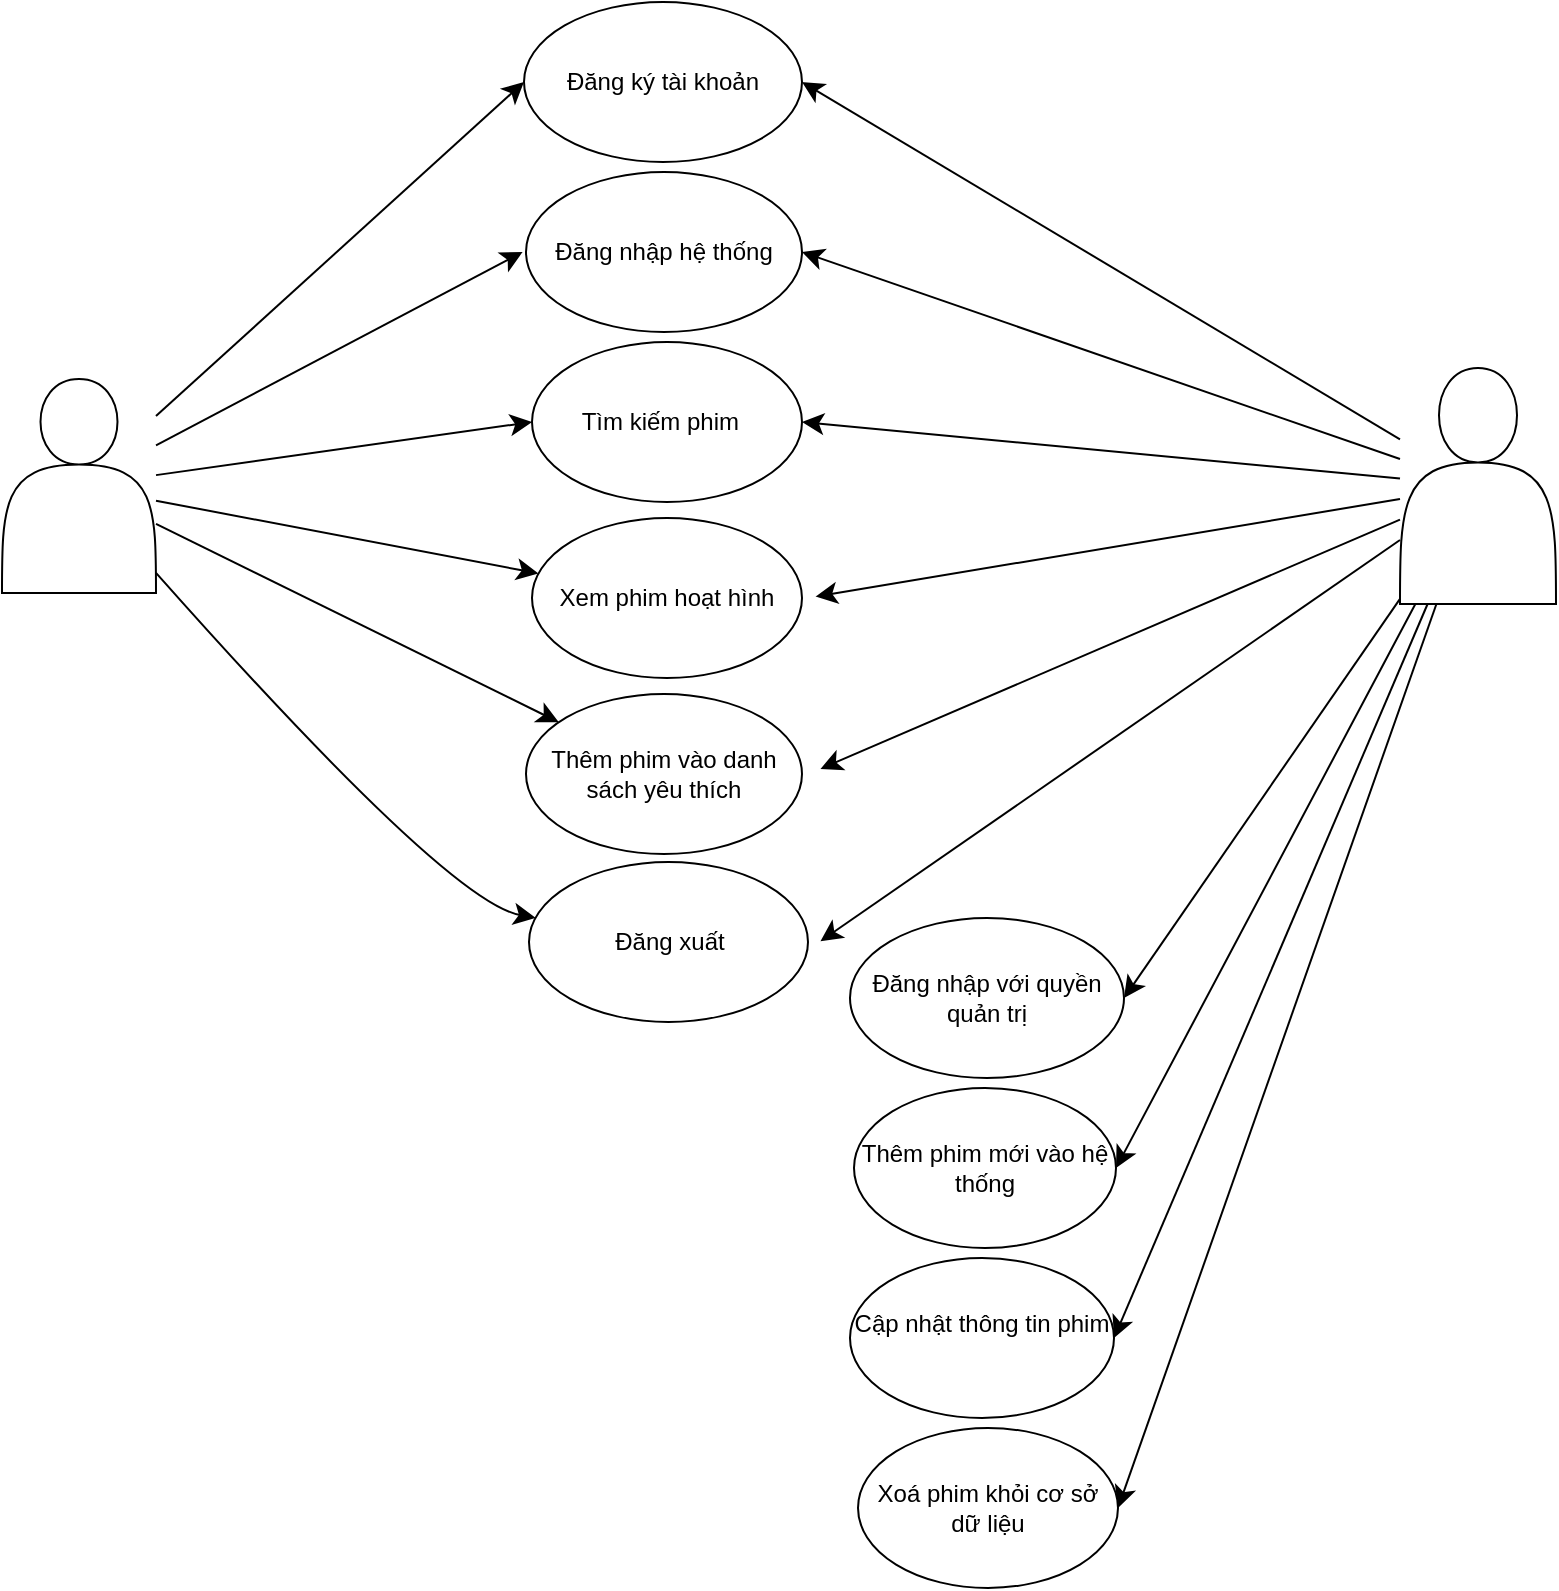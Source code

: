 <mxfile version="27.0.6">
  <diagram name="Trang-1" id="iMcsr0W5xGfjc64-EmFt">
    <mxGraphModel dx="1934" dy="952" grid="0" gridSize="10" guides="1" tooltips="1" connect="1" arrows="1" fold="1" page="0" pageScale="1" pageWidth="827" pageHeight="1169" math="0" shadow="0">
      <root>
        <mxCell id="0" />
        <mxCell id="1" parent="0" />
        <mxCell id="A8QyHBeWHMCHH-Z7mYhn-1" value="Xem phim hoạt hình" style="ellipse;whiteSpace=wrap;html=1;" vertex="1" parent="1">
          <mxGeometry x="143" y="657" width="135" height="80" as="geometry" />
        </mxCell>
        <mxCell id="A8QyHBeWHMCHH-Z7mYhn-3" value="Tìm kiếm phim&amp;nbsp;&amp;nbsp;" style="ellipse;whiteSpace=wrap;html=1;" vertex="1" parent="1">
          <mxGeometry x="143" y="569" width="135" height="80" as="geometry" />
        </mxCell>
        <mxCell id="A8QyHBeWHMCHH-Z7mYhn-4" value="Đăng nhập hệ thống" style="ellipse;whiteSpace=wrap;html=1;" vertex="1" parent="1">
          <mxGeometry x="140" y="484" width="138" height="80" as="geometry" />
        </mxCell>
        <mxCell id="A8QyHBeWHMCHH-Z7mYhn-5" value="Thêm phim vào danh sách yêu thích" style="ellipse;whiteSpace=wrap;html=1;" vertex="1" parent="1">
          <mxGeometry x="140" y="745" width="138" height="80" as="geometry" />
        </mxCell>
        <mxCell id="A8QyHBeWHMCHH-Z7mYhn-6" value="Đăng ký tài khoản" style="ellipse;whiteSpace=wrap;html=1;" vertex="1" parent="1">
          <mxGeometry x="139" y="399" width="139" height="80" as="geometry" />
        </mxCell>
        <mxCell id="A8QyHBeWHMCHH-Z7mYhn-7" value="Đăng xuất" style="ellipse;whiteSpace=wrap;html=1;" vertex="1" parent="1">
          <mxGeometry x="141.5" y="829" width="139.5" height="80" as="geometry" />
        </mxCell>
        <mxCell id="A8QyHBeWHMCHH-Z7mYhn-8" value="Thêm phim mới vào hệ thống" style="ellipse;whiteSpace=wrap;html=1;" vertex="1" parent="1">
          <mxGeometry x="304" y="942" width="131" height="80" as="geometry" />
        </mxCell>
        <mxCell id="A8QyHBeWHMCHH-Z7mYhn-9" value="Đăng nhập với quyền quản trị" style="ellipse;whiteSpace=wrap;html=1;" vertex="1" parent="1">
          <mxGeometry x="302" y="857" width="137" height="80" as="geometry" />
        </mxCell>
        <mxCell id="A8QyHBeWHMCHH-Z7mYhn-10" value="&#xa;Cập nhật thông tin phim&#xa;&#xa;" style="ellipse;whiteSpace=wrap;html=1;" vertex="1" parent="1">
          <mxGeometry x="302" y="1027" width="132" height="80" as="geometry" />
        </mxCell>
        <mxCell id="A8QyHBeWHMCHH-Z7mYhn-11" value="Xoá phim khỏi cơ sở dữ liệu" style="ellipse;whiteSpace=wrap;html=1;" vertex="1" parent="1">
          <mxGeometry x="306" y="1112" width="130" height="80" as="geometry" />
        </mxCell>
        <mxCell id="A8QyHBeWHMCHH-Z7mYhn-20" style="edgeStyle=none;curved=1;rounded=0;orthogonalLoop=1;jettySize=auto;html=1;entryX=1;entryY=0.5;entryDx=0;entryDy=0;fontSize=12;startSize=8;endSize=8;" edge="1" parent="1" source="A8QyHBeWHMCHH-Z7mYhn-12" target="A8QyHBeWHMCHH-Z7mYhn-6">
          <mxGeometry relative="1" as="geometry" />
        </mxCell>
        <mxCell id="A8QyHBeWHMCHH-Z7mYhn-21" style="edgeStyle=none;curved=1;rounded=0;orthogonalLoop=1;jettySize=auto;html=1;entryX=1;entryY=0.5;entryDx=0;entryDy=0;fontSize=12;startSize=8;endSize=8;" edge="1" parent="1" source="A8QyHBeWHMCHH-Z7mYhn-12" target="A8QyHBeWHMCHH-Z7mYhn-4">
          <mxGeometry relative="1" as="geometry" />
        </mxCell>
        <mxCell id="A8QyHBeWHMCHH-Z7mYhn-22" style="edgeStyle=none;curved=1;rounded=0;orthogonalLoop=1;jettySize=auto;html=1;entryX=1;entryY=0.5;entryDx=0;entryDy=0;fontSize=12;startSize=8;endSize=8;" edge="1" parent="1" source="A8QyHBeWHMCHH-Z7mYhn-12" target="A8QyHBeWHMCHH-Z7mYhn-3">
          <mxGeometry relative="1" as="geometry" />
        </mxCell>
        <mxCell id="A8QyHBeWHMCHH-Z7mYhn-23" style="edgeStyle=none;curved=1;rounded=0;orthogonalLoop=1;jettySize=auto;html=1;fontSize=12;startSize=8;endSize=8;" edge="1" parent="1" source="A8QyHBeWHMCHH-Z7mYhn-12">
          <mxGeometry relative="1" as="geometry">
            <mxPoint x="284.769" y="696.308" as="targetPoint" />
          </mxGeometry>
        </mxCell>
        <mxCell id="A8QyHBeWHMCHH-Z7mYhn-24" style="edgeStyle=none;curved=1;rounded=0;orthogonalLoop=1;jettySize=auto;html=1;fontSize=12;startSize=8;endSize=8;" edge="1" parent="1" source="A8QyHBeWHMCHH-Z7mYhn-12">
          <mxGeometry relative="1" as="geometry">
            <mxPoint x="287.231" y="782.462" as="targetPoint" />
          </mxGeometry>
        </mxCell>
        <mxCell id="A8QyHBeWHMCHH-Z7mYhn-25" style="edgeStyle=none;curved=1;rounded=0;orthogonalLoop=1;jettySize=auto;html=1;fontSize=12;startSize=8;endSize=8;" edge="1" parent="1" source="A8QyHBeWHMCHH-Z7mYhn-12">
          <mxGeometry relative="1" as="geometry">
            <mxPoint x="287.231" y="868.615" as="targetPoint" />
          </mxGeometry>
        </mxCell>
        <mxCell id="A8QyHBeWHMCHH-Z7mYhn-26" style="edgeStyle=none;curved=1;rounded=0;orthogonalLoop=1;jettySize=auto;html=1;entryX=1;entryY=0.5;entryDx=0;entryDy=0;fontSize=12;startSize=8;endSize=8;" edge="1" parent="1" source="A8QyHBeWHMCHH-Z7mYhn-12" target="A8QyHBeWHMCHH-Z7mYhn-9">
          <mxGeometry relative="1" as="geometry" />
        </mxCell>
        <mxCell id="A8QyHBeWHMCHH-Z7mYhn-28" style="edgeStyle=none;curved=1;rounded=0;orthogonalLoop=1;jettySize=auto;html=1;entryX=1;entryY=0.5;entryDx=0;entryDy=0;fontSize=12;startSize=8;endSize=8;" edge="1" parent="1" source="A8QyHBeWHMCHH-Z7mYhn-12" target="A8QyHBeWHMCHH-Z7mYhn-10">
          <mxGeometry relative="1" as="geometry" />
        </mxCell>
        <mxCell id="A8QyHBeWHMCHH-Z7mYhn-31" style="edgeStyle=none;curved=1;rounded=0;orthogonalLoop=1;jettySize=auto;html=1;entryX=1;entryY=0.5;entryDx=0;entryDy=0;fontSize=12;startSize=8;endSize=8;" edge="1" parent="1" source="A8QyHBeWHMCHH-Z7mYhn-12" target="A8QyHBeWHMCHH-Z7mYhn-8">
          <mxGeometry relative="1" as="geometry" />
        </mxCell>
        <mxCell id="A8QyHBeWHMCHH-Z7mYhn-32" style="edgeStyle=none;curved=1;rounded=0;orthogonalLoop=1;jettySize=auto;html=1;entryX=1;entryY=0.5;entryDx=0;entryDy=0;fontSize=12;startSize=8;endSize=8;" edge="1" parent="1" source="A8QyHBeWHMCHH-Z7mYhn-12" target="A8QyHBeWHMCHH-Z7mYhn-11">
          <mxGeometry relative="1" as="geometry" />
        </mxCell>
        <mxCell id="A8QyHBeWHMCHH-Z7mYhn-12" value="" style="shape=actor;whiteSpace=wrap;html=1;" vertex="1" parent="1">
          <mxGeometry x="577" y="582" width="78" height="118" as="geometry" />
        </mxCell>
        <mxCell id="A8QyHBeWHMCHH-Z7mYhn-14" style="edgeStyle=none;curved=1;rounded=0;orthogonalLoop=1;jettySize=auto;html=1;entryX=0;entryY=0.5;entryDx=0;entryDy=0;fontSize=12;startSize=8;endSize=8;" edge="1" parent="1" source="A8QyHBeWHMCHH-Z7mYhn-13" target="A8QyHBeWHMCHH-Z7mYhn-6">
          <mxGeometry relative="1" as="geometry" />
        </mxCell>
        <mxCell id="A8QyHBeWHMCHH-Z7mYhn-15" style="edgeStyle=none;curved=1;rounded=0;orthogonalLoop=1;jettySize=auto;html=1;fontSize=12;startSize=8;endSize=8;" edge="1" parent="1" source="A8QyHBeWHMCHH-Z7mYhn-13">
          <mxGeometry relative="1" as="geometry">
            <mxPoint x="138.308" y="524.0" as="targetPoint" />
          </mxGeometry>
        </mxCell>
        <mxCell id="A8QyHBeWHMCHH-Z7mYhn-17" style="edgeStyle=none;curved=1;rounded=0;orthogonalLoop=1;jettySize=auto;html=1;fontSize=12;startSize=8;endSize=8;" edge="1" parent="1" source="A8QyHBeWHMCHH-Z7mYhn-13" target="A8QyHBeWHMCHH-Z7mYhn-1">
          <mxGeometry relative="1" as="geometry" />
        </mxCell>
        <mxCell id="A8QyHBeWHMCHH-Z7mYhn-18" style="edgeStyle=none;curved=1;rounded=0;orthogonalLoop=1;jettySize=auto;html=1;fontSize=12;startSize=8;endSize=8;" edge="1" parent="1" source="A8QyHBeWHMCHH-Z7mYhn-13" target="A8QyHBeWHMCHH-Z7mYhn-5">
          <mxGeometry relative="1" as="geometry" />
        </mxCell>
        <mxCell id="A8QyHBeWHMCHH-Z7mYhn-19" style="edgeStyle=none;curved=1;rounded=0;orthogonalLoop=1;jettySize=auto;html=1;fontSize=12;startSize=8;endSize=8;" edge="1" parent="1" source="A8QyHBeWHMCHH-Z7mYhn-13" target="A8QyHBeWHMCHH-Z7mYhn-7">
          <mxGeometry relative="1" as="geometry">
            <Array as="points">
              <mxPoint x="101" y="849" />
            </Array>
          </mxGeometry>
        </mxCell>
        <mxCell id="A8QyHBeWHMCHH-Z7mYhn-13" value="" style="shape=actor;whiteSpace=wrap;html=1;" vertex="1" parent="1">
          <mxGeometry x="-122" y="587.5" width="77" height="107" as="geometry" />
        </mxCell>
        <mxCell id="A8QyHBeWHMCHH-Z7mYhn-16" style="edgeStyle=none;curved=1;rounded=0;orthogonalLoop=1;jettySize=auto;html=1;entryX=0;entryY=0.5;entryDx=0;entryDy=0;fontSize=12;startSize=8;endSize=8;" edge="1" parent="1" source="A8QyHBeWHMCHH-Z7mYhn-13" target="A8QyHBeWHMCHH-Z7mYhn-3">
          <mxGeometry relative="1" as="geometry" />
        </mxCell>
      </root>
    </mxGraphModel>
  </diagram>
</mxfile>
